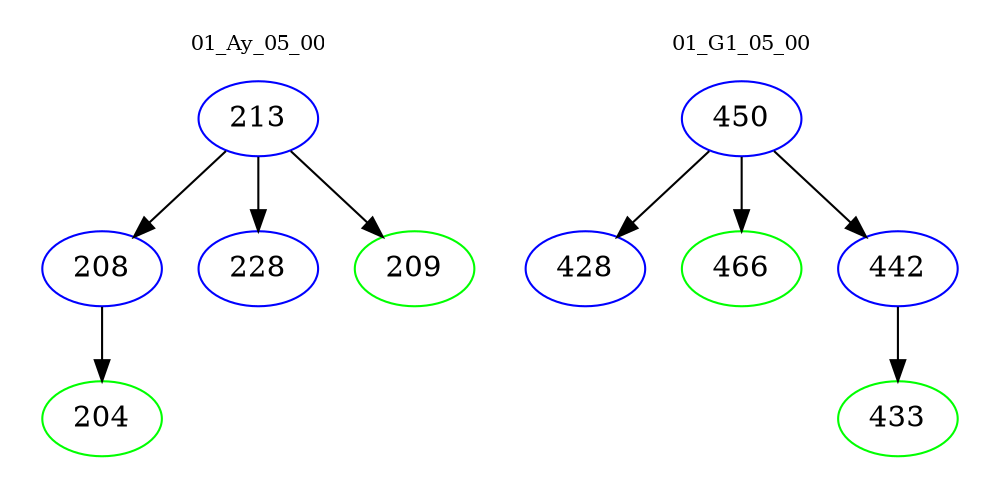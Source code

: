 digraph{
subgraph cluster_0 {
color = white
label = "01_Ay_05_00";
fontsize=10;
T0_213 [label="213", color="blue"]
T0_213 -> T0_208 [color="black"]
T0_208 [label="208", color="blue"]
T0_208 -> T0_204 [color="black"]
T0_204 [label="204", color="green"]
T0_213 -> T0_228 [color="black"]
T0_228 [label="228", color="blue"]
T0_213 -> T0_209 [color="black"]
T0_209 [label="209", color="green"]
}
subgraph cluster_1 {
color = white
label = "01_G1_05_00";
fontsize=10;
T1_450 [label="450", color="blue"]
T1_450 -> T1_428 [color="black"]
T1_428 [label="428", color="blue"]
T1_450 -> T1_466 [color="black"]
T1_466 [label="466", color="green"]
T1_450 -> T1_442 [color="black"]
T1_442 [label="442", color="blue"]
T1_442 -> T1_433 [color="black"]
T1_433 [label="433", color="green"]
}
}
